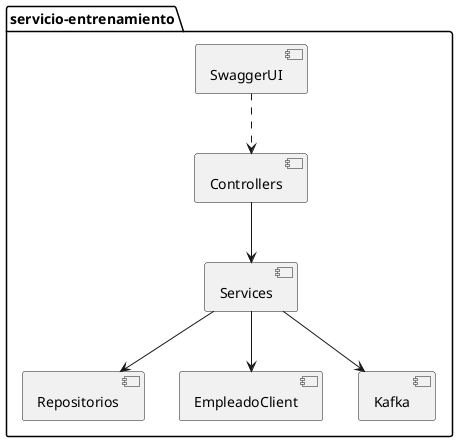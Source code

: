 @startuml
package "servicio-entrenamiento" {
  [SwaggerUI] ..> [Controllers]
  [Controllers] --> [Services]
  [Services] --> [Repositorios]
  [Services] --> [EmpleadoClient]
  [Services] --> [Kafka]
}
@enduml

